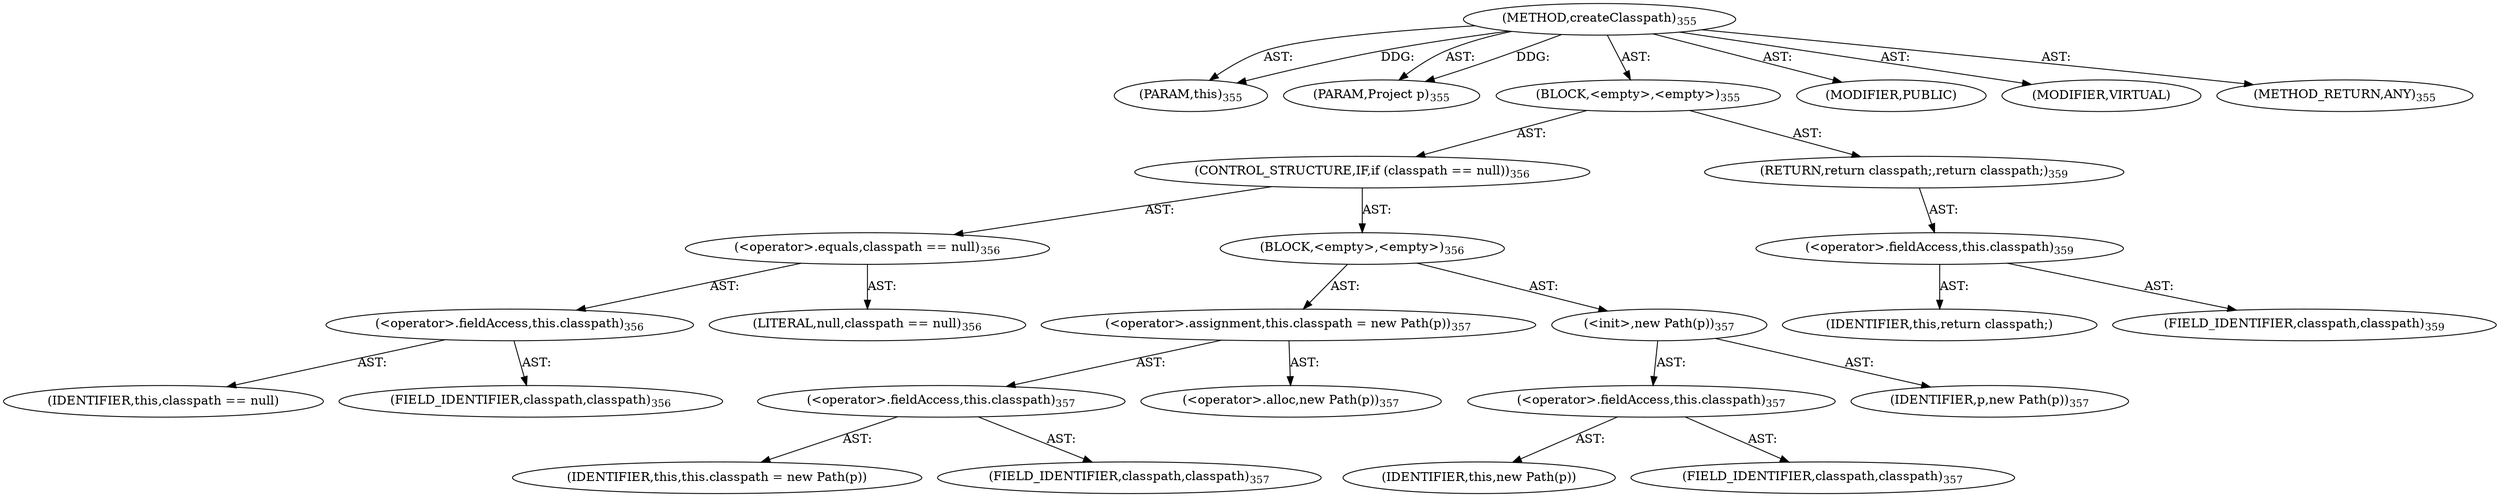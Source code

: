 digraph "createClasspath" {  
"111669149718" [label = <(METHOD,createClasspath)<SUB>355</SUB>> ]
"115964117031" [label = <(PARAM,this)<SUB>355</SUB>> ]
"115964117032" [label = <(PARAM,Project p)<SUB>355</SUB>> ]
"25769803818" [label = <(BLOCK,&lt;empty&gt;,&lt;empty&gt;)<SUB>355</SUB>> ]
"47244640273" [label = <(CONTROL_STRUCTURE,IF,if (classpath == null))<SUB>356</SUB>> ]
"30064771249" [label = <(&lt;operator&gt;.equals,classpath == null)<SUB>356</SUB>> ]
"30064771250" [label = <(&lt;operator&gt;.fieldAccess,this.classpath)<SUB>356</SUB>> ]
"68719476888" [label = <(IDENTIFIER,this,classpath == null)> ]
"55834574890" [label = <(FIELD_IDENTIFIER,classpath,classpath)<SUB>356</SUB>> ]
"90194313241" [label = <(LITERAL,null,classpath == null)<SUB>356</SUB>> ]
"25769803819" [label = <(BLOCK,&lt;empty&gt;,&lt;empty&gt;)<SUB>356</SUB>> ]
"30064771251" [label = <(&lt;operator&gt;.assignment,this.classpath = new Path(p))<SUB>357</SUB>> ]
"30064771252" [label = <(&lt;operator&gt;.fieldAccess,this.classpath)<SUB>357</SUB>> ]
"68719476889" [label = <(IDENTIFIER,this,this.classpath = new Path(p))> ]
"55834574891" [label = <(FIELD_IDENTIFIER,classpath,classpath)<SUB>357</SUB>> ]
"30064771253" [label = <(&lt;operator&gt;.alloc,new Path(p))<SUB>357</SUB>> ]
"30064771254" [label = <(&lt;init&gt;,new Path(p))<SUB>357</SUB>> ]
"30064771255" [label = <(&lt;operator&gt;.fieldAccess,this.classpath)<SUB>357</SUB>> ]
"68719476890" [label = <(IDENTIFIER,this,new Path(p))> ]
"55834574892" [label = <(FIELD_IDENTIFIER,classpath,classpath)<SUB>357</SUB>> ]
"68719476891" [label = <(IDENTIFIER,p,new Path(p))<SUB>357</SUB>> ]
"146028888077" [label = <(RETURN,return classpath;,return classpath;)<SUB>359</SUB>> ]
"30064771256" [label = <(&lt;operator&gt;.fieldAccess,this.classpath)<SUB>359</SUB>> ]
"68719476892" [label = <(IDENTIFIER,this,return classpath;)> ]
"55834574893" [label = <(FIELD_IDENTIFIER,classpath,classpath)<SUB>359</SUB>> ]
"133143986231" [label = <(MODIFIER,PUBLIC)> ]
"133143986232" [label = <(MODIFIER,VIRTUAL)> ]
"128849018902" [label = <(METHOD_RETURN,ANY)<SUB>355</SUB>> ]
  "111669149718" -> "115964117031"  [ label = "AST: "] 
  "111669149718" -> "115964117032"  [ label = "AST: "] 
  "111669149718" -> "25769803818"  [ label = "AST: "] 
  "111669149718" -> "133143986231"  [ label = "AST: "] 
  "111669149718" -> "133143986232"  [ label = "AST: "] 
  "111669149718" -> "128849018902"  [ label = "AST: "] 
  "25769803818" -> "47244640273"  [ label = "AST: "] 
  "25769803818" -> "146028888077"  [ label = "AST: "] 
  "47244640273" -> "30064771249"  [ label = "AST: "] 
  "47244640273" -> "25769803819"  [ label = "AST: "] 
  "30064771249" -> "30064771250"  [ label = "AST: "] 
  "30064771249" -> "90194313241"  [ label = "AST: "] 
  "30064771250" -> "68719476888"  [ label = "AST: "] 
  "30064771250" -> "55834574890"  [ label = "AST: "] 
  "25769803819" -> "30064771251"  [ label = "AST: "] 
  "25769803819" -> "30064771254"  [ label = "AST: "] 
  "30064771251" -> "30064771252"  [ label = "AST: "] 
  "30064771251" -> "30064771253"  [ label = "AST: "] 
  "30064771252" -> "68719476889"  [ label = "AST: "] 
  "30064771252" -> "55834574891"  [ label = "AST: "] 
  "30064771254" -> "30064771255"  [ label = "AST: "] 
  "30064771254" -> "68719476891"  [ label = "AST: "] 
  "30064771255" -> "68719476890"  [ label = "AST: "] 
  "30064771255" -> "55834574892"  [ label = "AST: "] 
  "146028888077" -> "30064771256"  [ label = "AST: "] 
  "30064771256" -> "68719476892"  [ label = "AST: "] 
  "30064771256" -> "55834574893"  [ label = "AST: "] 
  "111669149718" -> "115964117031"  [ label = "DDG: "] 
  "111669149718" -> "115964117032"  [ label = "DDG: "] 
}
